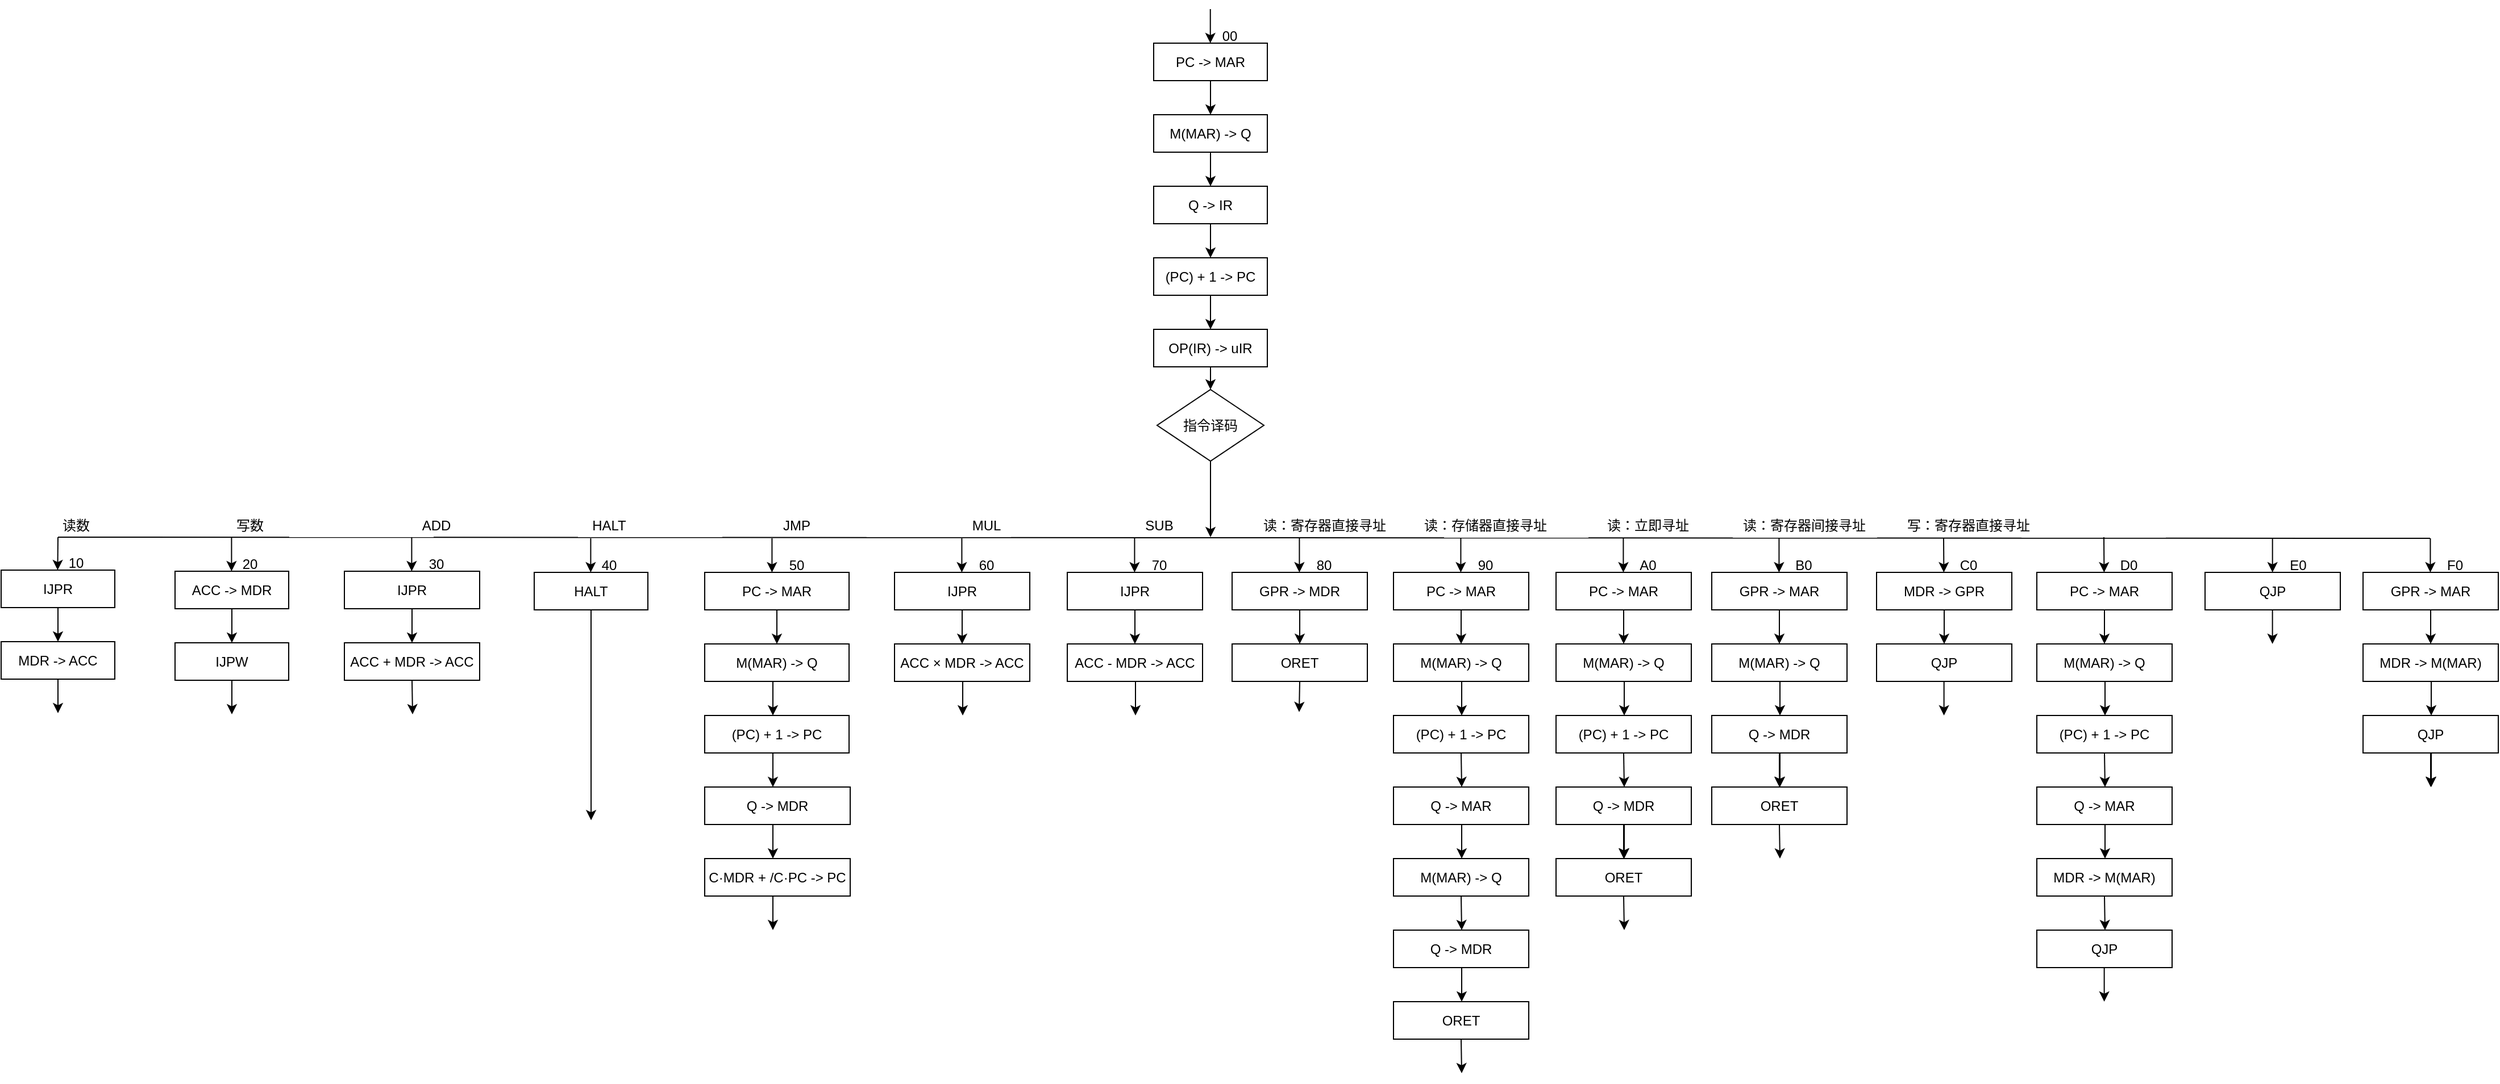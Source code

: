 <mxfile version="24.4.10" type="github">
  <diagram name="第 1 页" id="KQBWLX6boM1I_vUu8Vus">
    <mxGraphModel dx="664" dy="372" grid="0" gridSize="10" guides="1" tooltips="1" connect="1" arrows="1" fold="1" page="1" pageScale="1" pageWidth="2336" pageHeight="1654" math="0" shadow="0">
      <root>
        <mxCell id="0" />
        <mxCell id="1" parent="0" />
        <mxCell id="kWfAGaoXyf_pxr5Y56vw-7" style="edgeStyle=orthogonalEdgeStyle;rounded=0;orthogonalLoop=1;jettySize=auto;html=1;exitX=0.5;exitY=1;exitDx=0;exitDy=0;entryX=0.5;entryY=0;entryDx=0;entryDy=0;" parent="1" source="kWfAGaoXyf_pxr5Y56vw-1" target="kWfAGaoXyf_pxr5Y56vw-2" edge="1">
          <mxGeometry relative="1" as="geometry" />
        </mxCell>
        <mxCell id="kWfAGaoXyf_pxr5Y56vw-1" value="PC -&amp;gt; MAR" style="rounded=0;whiteSpace=wrap;html=1;" parent="1" vertex="1">
          <mxGeometry x="1078" y="47" width="100" height="33" as="geometry" />
        </mxCell>
        <mxCell id="kWfAGaoXyf_pxr5Y56vw-9" style="edgeStyle=orthogonalEdgeStyle;rounded=0;orthogonalLoop=1;jettySize=auto;html=1;exitX=0.5;exitY=1;exitDx=0;exitDy=0;entryX=0.5;entryY=0;entryDx=0;entryDy=0;" parent="1" source="kWfAGaoXyf_pxr5Y56vw-2" target="kWfAGaoXyf_pxr5Y56vw-3" edge="1">
          <mxGeometry relative="1" as="geometry" />
        </mxCell>
        <mxCell id="kWfAGaoXyf_pxr5Y56vw-2" value="M(MAR) -&amp;gt; Q" style="rounded=0;whiteSpace=wrap;html=1;" parent="1" vertex="1">
          <mxGeometry x="1078" y="110" width="100" height="33" as="geometry" />
        </mxCell>
        <mxCell id="kWfAGaoXyf_pxr5Y56vw-10" style="edgeStyle=orthogonalEdgeStyle;rounded=0;orthogonalLoop=1;jettySize=auto;html=1;exitX=0.5;exitY=1;exitDx=0;exitDy=0;entryX=0.5;entryY=0;entryDx=0;entryDy=0;" parent="1" source="kWfAGaoXyf_pxr5Y56vw-3" target="kWfAGaoXyf_pxr5Y56vw-4" edge="1">
          <mxGeometry relative="1" as="geometry" />
        </mxCell>
        <mxCell id="kWfAGaoXyf_pxr5Y56vw-3" value="Q -&amp;gt; IR" style="rounded=0;whiteSpace=wrap;html=1;" parent="1" vertex="1">
          <mxGeometry x="1078" y="173" width="100" height="33" as="geometry" />
        </mxCell>
        <mxCell id="kWfAGaoXyf_pxr5Y56vw-11" style="edgeStyle=orthogonalEdgeStyle;rounded=0;orthogonalLoop=1;jettySize=auto;html=1;exitX=0.5;exitY=1;exitDx=0;exitDy=0;entryX=0.5;entryY=0;entryDx=0;entryDy=0;" parent="1" source="kWfAGaoXyf_pxr5Y56vw-4" target="kWfAGaoXyf_pxr5Y56vw-5" edge="1">
          <mxGeometry relative="1" as="geometry" />
        </mxCell>
        <mxCell id="kWfAGaoXyf_pxr5Y56vw-4" value="(PC) + 1 -&amp;gt; PC" style="rounded=0;whiteSpace=wrap;html=1;" parent="1" vertex="1">
          <mxGeometry x="1078" y="236" width="100" height="33" as="geometry" />
        </mxCell>
        <mxCell id="4xwz8GY5jSv0y4s4u3vX-2" style="edgeStyle=orthogonalEdgeStyle;rounded=0;orthogonalLoop=1;jettySize=auto;html=1;exitX=0.5;exitY=1;exitDx=0;exitDy=0;entryX=0.5;entryY=0;entryDx=0;entryDy=0;" edge="1" parent="1" source="kWfAGaoXyf_pxr5Y56vw-5" target="4xwz8GY5jSv0y4s4u3vX-1">
          <mxGeometry relative="1" as="geometry" />
        </mxCell>
        <mxCell id="kWfAGaoXyf_pxr5Y56vw-5" value="OP(IR) -&amp;gt; uIR" style="rounded=0;whiteSpace=wrap;html=1;" parent="1" vertex="1">
          <mxGeometry x="1078" y="299" width="100" height="33" as="geometry" />
        </mxCell>
        <mxCell id="4xwz8GY5jSv0y4s4u3vX-183" style="edgeStyle=orthogonalEdgeStyle;rounded=0;orthogonalLoop=1;jettySize=auto;html=1;exitX=0.5;exitY=1;exitDx=0;exitDy=0;" edge="1" parent="1" source="4xwz8GY5jSv0y4s4u3vX-1">
          <mxGeometry relative="1" as="geometry">
            <mxPoint x="1128" y="482" as="targetPoint" />
          </mxGeometry>
        </mxCell>
        <mxCell id="4xwz8GY5jSv0y4s4u3vX-1" value="指令译码" style="rhombus;whiteSpace=wrap;html=1;" vertex="1" parent="1">
          <mxGeometry x="1081" y="352" width="94" height="63" as="geometry" />
        </mxCell>
        <mxCell id="4xwz8GY5jSv0y4s4u3vX-5" value="00" style="text;html=1;align=center;verticalAlign=middle;whiteSpace=wrap;rounded=0;" vertex="1" parent="1">
          <mxGeometry x="1115" y="26" width="60" height="30" as="geometry" />
        </mxCell>
        <mxCell id="4xwz8GY5jSv0y4s4u3vX-6" style="edgeStyle=orthogonalEdgeStyle;rounded=0;orthogonalLoop=1;jettySize=auto;html=1;exitX=0.5;exitY=1;exitDx=0;exitDy=0;entryX=0.5;entryY=0;entryDx=0;entryDy=0;" edge="1" parent="1" source="4xwz8GY5jSv0y4s4u3vX-7" target="4xwz8GY5jSv0y4s4u3vX-9">
          <mxGeometry relative="1" as="geometry" />
        </mxCell>
        <mxCell id="4xwz8GY5jSv0y4s4u3vX-7" value="IJPR" style="rounded=0;whiteSpace=wrap;html=1;" vertex="1" parent="1">
          <mxGeometry x="64" y="511" width="100" height="33" as="geometry" />
        </mxCell>
        <mxCell id="4xwz8GY5jSv0y4s4u3vX-8" style="edgeStyle=orthogonalEdgeStyle;rounded=0;orthogonalLoop=1;jettySize=auto;html=1;exitX=0.5;exitY=1;exitDx=0;exitDy=0;entryX=0.5;entryY=0;entryDx=0;entryDy=0;" edge="1" parent="1" source="4xwz8GY5jSv0y4s4u3vX-9">
          <mxGeometry relative="1" as="geometry">
            <mxPoint x="114" y="637" as="targetPoint" />
          </mxGeometry>
        </mxCell>
        <mxCell id="4xwz8GY5jSv0y4s4u3vX-9" value="MDR -&amp;gt; ACC" style="rounded=0;whiteSpace=wrap;html=1;" vertex="1" parent="1">
          <mxGeometry x="64" y="574" width="100" height="33" as="geometry" />
        </mxCell>
        <mxCell id="4xwz8GY5jSv0y4s4u3vX-16" value="10" style="text;html=1;align=center;verticalAlign=middle;whiteSpace=wrap;rounded=0;" vertex="1" parent="1">
          <mxGeometry x="100" y="490" width="60" height="30" as="geometry" />
        </mxCell>
        <mxCell id="4xwz8GY5jSv0y4s4u3vX-17" style="edgeStyle=orthogonalEdgeStyle;rounded=0;orthogonalLoop=1;jettySize=auto;html=1;exitX=0.5;exitY=1;exitDx=0;exitDy=0;entryX=0.5;entryY=0;entryDx=0;entryDy=0;" edge="1" parent="1">
          <mxGeometry relative="1" as="geometry">
            <mxPoint x="1127.86" y="17" as="sourcePoint" />
            <mxPoint x="1127.86" y="47" as="targetPoint" />
          </mxGeometry>
        </mxCell>
        <mxCell id="4xwz8GY5jSv0y4s4u3vX-18" style="edgeStyle=orthogonalEdgeStyle;rounded=0;orthogonalLoop=1;jettySize=auto;html=1;entryX=0.5;entryY=0;entryDx=0;entryDy=0;" edge="1" parent="1">
          <mxGeometry relative="1" as="geometry">
            <mxPoint x="114" y="482" as="sourcePoint" />
            <mxPoint x="113.71" y="511" as="targetPoint" />
          </mxGeometry>
        </mxCell>
        <mxCell id="4xwz8GY5jSv0y4s4u3vX-20" style="edgeStyle=orthogonalEdgeStyle;rounded=0;orthogonalLoop=1;jettySize=auto;html=1;exitX=0.5;exitY=1;exitDx=0;exitDy=0;entryX=0.5;entryY=0;entryDx=0;entryDy=0;" edge="1" parent="1" source="4xwz8GY5jSv0y4s4u3vX-21" target="4xwz8GY5jSv0y4s4u3vX-23">
          <mxGeometry relative="1" as="geometry" />
        </mxCell>
        <mxCell id="4xwz8GY5jSv0y4s4u3vX-21" value="ACC -&amp;gt; MDR" style="rounded=0;whiteSpace=wrap;html=1;" vertex="1" parent="1">
          <mxGeometry x="217" y="512" width="100" height="33" as="geometry" />
        </mxCell>
        <mxCell id="4xwz8GY5jSv0y4s4u3vX-22" style="edgeStyle=orthogonalEdgeStyle;rounded=0;orthogonalLoop=1;jettySize=auto;html=1;exitX=0.5;exitY=1;exitDx=0;exitDy=0;entryX=0.5;entryY=0;entryDx=0;entryDy=0;" edge="1" parent="1" source="4xwz8GY5jSv0y4s4u3vX-23">
          <mxGeometry relative="1" as="geometry">
            <mxPoint x="267" y="638" as="targetPoint" />
          </mxGeometry>
        </mxCell>
        <mxCell id="4xwz8GY5jSv0y4s4u3vX-23" value="IJPW" style="rounded=0;whiteSpace=wrap;html=1;" vertex="1" parent="1">
          <mxGeometry x="217" y="575" width="100" height="33" as="geometry" />
        </mxCell>
        <mxCell id="4xwz8GY5jSv0y4s4u3vX-24" value="20" style="text;html=1;align=center;verticalAlign=middle;whiteSpace=wrap;rounded=0;" vertex="1" parent="1">
          <mxGeometry x="253" y="491" width="60" height="30" as="geometry" />
        </mxCell>
        <mxCell id="4xwz8GY5jSv0y4s4u3vX-25" style="edgeStyle=orthogonalEdgeStyle;rounded=0;orthogonalLoop=1;jettySize=auto;html=1;exitX=0.5;exitY=1;exitDx=0;exitDy=0;entryX=0.5;entryY=0;entryDx=0;entryDy=0;" edge="1" parent="1">
          <mxGeometry relative="1" as="geometry">
            <mxPoint x="266.71" y="482" as="sourcePoint" />
            <mxPoint x="266.71" y="512" as="targetPoint" />
          </mxGeometry>
        </mxCell>
        <mxCell id="4xwz8GY5jSv0y4s4u3vX-26" style="edgeStyle=orthogonalEdgeStyle;rounded=0;orthogonalLoop=1;jettySize=auto;html=1;exitX=0.5;exitY=1;exitDx=0;exitDy=0;entryX=0.5;entryY=0;entryDx=0;entryDy=0;" edge="1" parent="1" source="4xwz8GY5jSv0y4s4u3vX-27" target="4xwz8GY5jSv0y4s4u3vX-29">
          <mxGeometry relative="1" as="geometry" />
        </mxCell>
        <mxCell id="4xwz8GY5jSv0y4s4u3vX-27" value="IJPR" style="rounded=0;whiteSpace=wrap;html=1;" vertex="1" parent="1">
          <mxGeometry x="366" y="512" width="119" height="33" as="geometry" />
        </mxCell>
        <mxCell id="4xwz8GY5jSv0y4s4u3vX-28" style="edgeStyle=orthogonalEdgeStyle;rounded=0;orthogonalLoop=1;jettySize=auto;html=1;exitX=0.5;exitY=1;exitDx=0;exitDy=0;entryX=0.5;entryY=0;entryDx=0;entryDy=0;" edge="1" parent="1" source="4xwz8GY5jSv0y4s4u3vX-29">
          <mxGeometry relative="1" as="geometry">
            <mxPoint x="426" y="638" as="targetPoint" />
            <mxPoint x="435.5" y="608" as="sourcePoint" />
          </mxGeometry>
        </mxCell>
        <mxCell id="4xwz8GY5jSv0y4s4u3vX-29" value="ACC + MDR -&amp;gt; ACC" style="rounded=0;whiteSpace=wrap;html=1;" vertex="1" parent="1">
          <mxGeometry x="366" y="575" width="119" height="33" as="geometry" />
        </mxCell>
        <mxCell id="4xwz8GY5jSv0y4s4u3vX-30" value="30" style="text;html=1;align=center;verticalAlign=middle;whiteSpace=wrap;rounded=0;" vertex="1" parent="1">
          <mxGeometry x="417" y="491" width="60" height="30" as="geometry" />
        </mxCell>
        <mxCell id="4xwz8GY5jSv0y4s4u3vX-31" style="edgeStyle=orthogonalEdgeStyle;rounded=0;orthogonalLoop=1;jettySize=auto;html=1;exitX=0.5;exitY=1;exitDx=0;exitDy=0;entryX=0.5;entryY=0;entryDx=0;entryDy=0;" edge="1" parent="1">
          <mxGeometry relative="1" as="geometry">
            <mxPoint x="425.21" y="482" as="sourcePoint" />
            <mxPoint x="425.21" y="512" as="targetPoint" />
          </mxGeometry>
        </mxCell>
        <mxCell id="4xwz8GY5jSv0y4s4u3vX-38" style="edgeStyle=orthogonalEdgeStyle;rounded=0;orthogonalLoop=1;jettySize=auto;html=1;exitX=0.5;exitY=1;exitDx=0;exitDy=0;" edge="1" parent="1" source="4xwz8GY5jSv0y4s4u3vX-33">
          <mxGeometry relative="1" as="geometry">
            <mxPoint x="583.048" y="731.245" as="targetPoint" />
          </mxGeometry>
        </mxCell>
        <mxCell id="4xwz8GY5jSv0y4s4u3vX-33" value="HALT" style="rounded=0;whiteSpace=wrap;html=1;" vertex="1" parent="1">
          <mxGeometry x="533" y="513" width="100" height="33" as="geometry" />
        </mxCell>
        <mxCell id="4xwz8GY5jSv0y4s4u3vX-36" value="40" style="text;html=1;align=center;verticalAlign=middle;whiteSpace=wrap;rounded=0;" vertex="1" parent="1">
          <mxGeometry x="569" y="492" width="60" height="30" as="geometry" />
        </mxCell>
        <mxCell id="4xwz8GY5jSv0y4s4u3vX-37" style="edgeStyle=orthogonalEdgeStyle;rounded=0;orthogonalLoop=1;jettySize=auto;html=1;exitX=0.5;exitY=1;exitDx=0;exitDy=0;entryX=0.5;entryY=0;entryDx=0;entryDy=0;" edge="1" parent="1">
          <mxGeometry relative="1" as="geometry">
            <mxPoint x="582.71" y="483" as="sourcePoint" />
            <mxPoint x="582.71" y="513" as="targetPoint" />
          </mxGeometry>
        </mxCell>
        <mxCell id="4xwz8GY5jSv0y4s4u3vX-39" style="edgeStyle=orthogonalEdgeStyle;rounded=0;orthogonalLoop=1;jettySize=auto;html=1;exitX=0.5;exitY=1;exitDx=0;exitDy=0;entryX=0.5;entryY=0;entryDx=0;entryDy=0;" edge="1" parent="1" source="4xwz8GY5jSv0y4s4u3vX-40" target="4xwz8GY5jSv0y4s4u3vX-42">
          <mxGeometry relative="1" as="geometry" />
        </mxCell>
        <mxCell id="4xwz8GY5jSv0y4s4u3vX-40" value="PC -&amp;gt; MAR" style="rounded=0;whiteSpace=wrap;html=1;" vertex="1" parent="1">
          <mxGeometry x="683" y="513" width="127" height="33" as="geometry" />
        </mxCell>
        <mxCell id="4xwz8GY5jSv0y4s4u3vX-41" style="edgeStyle=orthogonalEdgeStyle;rounded=0;orthogonalLoop=1;jettySize=auto;html=1;entryX=0.5;entryY=0;entryDx=0;entryDy=0;" edge="1" parent="1">
          <mxGeometry relative="1" as="geometry">
            <mxPoint x="743" y="639" as="targetPoint" />
            <mxPoint x="743" y="609" as="sourcePoint" />
          </mxGeometry>
        </mxCell>
        <mxCell id="4xwz8GY5jSv0y4s4u3vX-42" value="M(MAR) -&amp;gt; Q" style="rounded=0;whiteSpace=wrap;html=1;" vertex="1" parent="1">
          <mxGeometry x="683" y="576" width="127" height="33" as="geometry" />
        </mxCell>
        <mxCell id="4xwz8GY5jSv0y4s4u3vX-43" value="50" style="text;html=1;align=center;verticalAlign=middle;whiteSpace=wrap;rounded=0;" vertex="1" parent="1">
          <mxGeometry x="734" y="492" width="60" height="30" as="geometry" />
        </mxCell>
        <mxCell id="4xwz8GY5jSv0y4s4u3vX-44" style="edgeStyle=orthogonalEdgeStyle;rounded=0;orthogonalLoop=1;jettySize=auto;html=1;exitX=0.5;exitY=1;exitDx=0;exitDy=0;entryX=0.5;entryY=0;entryDx=0;entryDy=0;" edge="1" parent="1">
          <mxGeometry relative="1" as="geometry">
            <mxPoint x="742.21" y="483" as="sourcePoint" />
            <mxPoint x="742.21" y="513" as="targetPoint" />
          </mxGeometry>
        </mxCell>
        <mxCell id="4xwz8GY5jSv0y4s4u3vX-45" style="edgeStyle=orthogonalEdgeStyle;rounded=0;orthogonalLoop=1;jettySize=auto;html=1;exitX=0.5;exitY=1;exitDx=0;exitDy=0;entryX=0.5;entryY=0;entryDx=0;entryDy=0;" edge="1" parent="1">
          <mxGeometry relative="1" as="geometry">
            <mxPoint x="743" y="702" as="targetPoint" />
            <mxPoint x="752.5" y="672" as="sourcePoint" />
          </mxGeometry>
        </mxCell>
        <mxCell id="4xwz8GY5jSv0y4s4u3vX-46" value="(PC) + 1 -&amp;gt; PC" style="rounded=0;whiteSpace=wrap;html=1;" vertex="1" parent="1">
          <mxGeometry x="683" y="639" width="127" height="33" as="geometry" />
        </mxCell>
        <mxCell id="4xwz8GY5jSv0y4s4u3vX-47" style="edgeStyle=orthogonalEdgeStyle;rounded=0;orthogonalLoop=1;jettySize=auto;html=1;exitX=0.5;exitY=1;exitDx=0;exitDy=0;entryX=0.5;entryY=0;entryDx=0;entryDy=0;" edge="1" parent="1">
          <mxGeometry relative="1" as="geometry">
            <mxPoint x="743" y="765" as="targetPoint" />
            <mxPoint x="752.5" y="735" as="sourcePoint" />
          </mxGeometry>
        </mxCell>
        <mxCell id="4xwz8GY5jSv0y4s4u3vX-48" value="Q -&amp;gt; MDR" style="rounded=0;whiteSpace=wrap;html=1;" vertex="1" parent="1">
          <mxGeometry x="683" y="702" width="128" height="33" as="geometry" />
        </mxCell>
        <mxCell id="4xwz8GY5jSv0y4s4u3vX-49" style="edgeStyle=orthogonalEdgeStyle;rounded=0;orthogonalLoop=1;jettySize=auto;html=1;exitX=0.5;exitY=1;exitDx=0;exitDy=0;entryX=0.5;entryY=0;entryDx=0;entryDy=0;" edge="1" parent="1">
          <mxGeometry relative="1" as="geometry">
            <mxPoint x="743" y="828" as="targetPoint" />
            <mxPoint x="752.5" y="798" as="sourcePoint" />
          </mxGeometry>
        </mxCell>
        <mxCell id="4xwz8GY5jSv0y4s4u3vX-50" value="C·MDR + /C·PC -&amp;gt; PC" style="rounded=0;whiteSpace=wrap;html=1;" vertex="1" parent="1">
          <mxGeometry x="683" y="765" width="128" height="33" as="geometry" />
        </mxCell>
        <mxCell id="4xwz8GY5jSv0y4s4u3vX-51" style="edgeStyle=orthogonalEdgeStyle;rounded=0;orthogonalLoop=1;jettySize=auto;html=1;exitX=0.5;exitY=1;exitDx=0;exitDy=0;entryX=0.5;entryY=0;entryDx=0;entryDy=0;" edge="1" parent="1" source="4xwz8GY5jSv0y4s4u3vX-52" target="4xwz8GY5jSv0y4s4u3vX-54">
          <mxGeometry relative="1" as="geometry" />
        </mxCell>
        <mxCell id="4xwz8GY5jSv0y4s4u3vX-52" value="IJPR" style="rounded=0;whiteSpace=wrap;html=1;" vertex="1" parent="1">
          <mxGeometry x="850" y="513" width="119" height="33" as="geometry" />
        </mxCell>
        <mxCell id="4xwz8GY5jSv0y4s4u3vX-53" style="edgeStyle=orthogonalEdgeStyle;rounded=0;orthogonalLoop=1;jettySize=auto;html=1;entryX=0.5;entryY=0;entryDx=0;entryDy=0;" edge="1" parent="1">
          <mxGeometry relative="1" as="geometry">
            <mxPoint x="910" y="639" as="targetPoint" />
            <mxPoint x="910" y="609" as="sourcePoint" />
          </mxGeometry>
        </mxCell>
        <mxCell id="4xwz8GY5jSv0y4s4u3vX-54" value="ACC × MDR -&amp;gt; ACC" style="rounded=0;whiteSpace=wrap;html=1;" vertex="1" parent="1">
          <mxGeometry x="850" y="576" width="119" height="33" as="geometry" />
        </mxCell>
        <mxCell id="4xwz8GY5jSv0y4s4u3vX-55" value="60" style="text;html=1;align=center;verticalAlign=middle;whiteSpace=wrap;rounded=0;" vertex="1" parent="1">
          <mxGeometry x="901" y="492" width="60" height="30" as="geometry" />
        </mxCell>
        <mxCell id="4xwz8GY5jSv0y4s4u3vX-56" style="edgeStyle=orthogonalEdgeStyle;rounded=0;orthogonalLoop=1;jettySize=auto;html=1;exitX=0.5;exitY=1;exitDx=0;exitDy=0;entryX=0.5;entryY=0;entryDx=0;entryDy=0;" edge="1" parent="1">
          <mxGeometry relative="1" as="geometry">
            <mxPoint x="909.21" y="483" as="sourcePoint" />
            <mxPoint x="909.21" y="513" as="targetPoint" />
          </mxGeometry>
        </mxCell>
        <mxCell id="4xwz8GY5jSv0y4s4u3vX-57" style="edgeStyle=orthogonalEdgeStyle;rounded=0;orthogonalLoop=1;jettySize=auto;html=1;exitX=0.5;exitY=1;exitDx=0;exitDy=0;entryX=0.5;entryY=0;entryDx=0;entryDy=0;" edge="1" parent="1" source="4xwz8GY5jSv0y4s4u3vX-58" target="4xwz8GY5jSv0y4s4u3vX-60">
          <mxGeometry relative="1" as="geometry" />
        </mxCell>
        <mxCell id="4xwz8GY5jSv0y4s4u3vX-58" value="IJPR" style="rounded=0;whiteSpace=wrap;html=1;" vertex="1" parent="1">
          <mxGeometry x="1002" y="513" width="119" height="33" as="geometry" />
        </mxCell>
        <mxCell id="4xwz8GY5jSv0y4s4u3vX-59" style="edgeStyle=orthogonalEdgeStyle;rounded=0;orthogonalLoop=1;jettySize=auto;html=1;entryX=0.5;entryY=0;entryDx=0;entryDy=0;" edge="1" parent="1">
          <mxGeometry relative="1" as="geometry">
            <mxPoint x="1062" y="639" as="targetPoint" />
            <mxPoint x="1062" y="609" as="sourcePoint" />
          </mxGeometry>
        </mxCell>
        <mxCell id="4xwz8GY5jSv0y4s4u3vX-60" value="ACC - MDR -&amp;gt; ACC" style="rounded=0;whiteSpace=wrap;html=1;" vertex="1" parent="1">
          <mxGeometry x="1002" y="576" width="119" height="33" as="geometry" />
        </mxCell>
        <mxCell id="4xwz8GY5jSv0y4s4u3vX-61" value="70" style="text;html=1;align=center;verticalAlign=middle;whiteSpace=wrap;rounded=0;" vertex="1" parent="1">
          <mxGeometry x="1053" y="492" width="60" height="30" as="geometry" />
        </mxCell>
        <mxCell id="4xwz8GY5jSv0y4s4u3vX-62" style="edgeStyle=orthogonalEdgeStyle;rounded=0;orthogonalLoop=1;jettySize=auto;html=1;exitX=0.5;exitY=1;exitDx=0;exitDy=0;entryX=0.5;entryY=0;entryDx=0;entryDy=0;" edge="1" parent="1">
          <mxGeometry relative="1" as="geometry">
            <mxPoint x="1061.21" y="483" as="sourcePoint" />
            <mxPoint x="1061.21" y="513" as="targetPoint" />
          </mxGeometry>
        </mxCell>
        <mxCell id="4xwz8GY5jSv0y4s4u3vX-64" style="edgeStyle=orthogonalEdgeStyle;rounded=0;orthogonalLoop=1;jettySize=auto;html=1;exitX=0.5;exitY=1;exitDx=0;exitDy=0;entryX=0.5;entryY=0;entryDx=0;entryDy=0;" edge="1" parent="1" source="4xwz8GY5jSv0y4s4u3vX-65" target="4xwz8GY5jSv0y4s4u3vX-67">
          <mxGeometry relative="1" as="geometry" />
        </mxCell>
        <mxCell id="4xwz8GY5jSv0y4s4u3vX-65" value="GPR -&amp;gt; MDR" style="rounded=0;whiteSpace=wrap;html=1;" vertex="1" parent="1">
          <mxGeometry x="1147" y="513" width="119" height="33" as="geometry" />
        </mxCell>
        <mxCell id="4xwz8GY5jSv0y4s4u3vX-66" style="edgeStyle=orthogonalEdgeStyle;rounded=0;orthogonalLoop=1;jettySize=auto;html=1;exitX=0.5;exitY=1;exitDx=0;exitDy=0;" edge="1" parent="1" source="4xwz8GY5jSv0y4s4u3vX-67">
          <mxGeometry relative="1" as="geometry">
            <mxPoint x="1206" y="636" as="targetPoint" />
            <mxPoint x="1215.5" y="621" as="sourcePoint" />
          </mxGeometry>
        </mxCell>
        <mxCell id="4xwz8GY5jSv0y4s4u3vX-67" value="ORET" style="rounded=0;whiteSpace=wrap;html=1;" vertex="1" parent="1">
          <mxGeometry x="1147" y="576" width="119" height="33" as="geometry" />
        </mxCell>
        <mxCell id="4xwz8GY5jSv0y4s4u3vX-68" value="80" style="text;html=1;align=center;verticalAlign=middle;whiteSpace=wrap;rounded=0;" vertex="1" parent="1">
          <mxGeometry x="1198" y="492" width="60" height="30" as="geometry" />
        </mxCell>
        <mxCell id="4xwz8GY5jSv0y4s4u3vX-69" style="edgeStyle=orthogonalEdgeStyle;rounded=0;orthogonalLoop=1;jettySize=auto;html=1;exitX=0.5;exitY=1;exitDx=0;exitDy=0;entryX=0.5;entryY=0;entryDx=0;entryDy=0;" edge="1" parent="1">
          <mxGeometry relative="1" as="geometry">
            <mxPoint x="1206.21" y="483" as="sourcePoint" />
            <mxPoint x="1206.21" y="513" as="targetPoint" />
          </mxGeometry>
        </mxCell>
        <mxCell id="4xwz8GY5jSv0y4s4u3vX-70" style="edgeStyle=orthogonalEdgeStyle;rounded=0;orthogonalLoop=1;jettySize=auto;html=1;exitX=0.5;exitY=1;exitDx=0;exitDy=0;entryX=0.5;entryY=0;entryDx=0;entryDy=0;" edge="1" parent="1" source="4xwz8GY5jSv0y4s4u3vX-71" target="4xwz8GY5jSv0y4s4u3vX-73">
          <mxGeometry relative="1" as="geometry" />
        </mxCell>
        <mxCell id="4xwz8GY5jSv0y4s4u3vX-71" value="PC -&amp;gt; MAR" style="rounded=0;whiteSpace=wrap;html=1;" vertex="1" parent="1">
          <mxGeometry x="1289" y="513" width="119" height="33" as="geometry" />
        </mxCell>
        <mxCell id="4xwz8GY5jSv0y4s4u3vX-72" style="edgeStyle=orthogonalEdgeStyle;rounded=0;orthogonalLoop=1;jettySize=auto;html=1;entryX=0.5;entryY=0;entryDx=0;entryDy=0;" edge="1" parent="1">
          <mxGeometry relative="1" as="geometry">
            <mxPoint x="1349" y="639" as="targetPoint" />
            <mxPoint x="1349" y="609" as="sourcePoint" />
          </mxGeometry>
        </mxCell>
        <mxCell id="4xwz8GY5jSv0y4s4u3vX-73" value="M(MAR) -&amp;gt; Q" style="rounded=0;whiteSpace=wrap;html=1;" vertex="1" parent="1">
          <mxGeometry x="1289" y="576" width="119" height="33" as="geometry" />
        </mxCell>
        <mxCell id="4xwz8GY5jSv0y4s4u3vX-74" value="90" style="text;html=1;align=center;verticalAlign=middle;whiteSpace=wrap;rounded=0;" vertex="1" parent="1">
          <mxGeometry x="1340" y="492" width="60" height="30" as="geometry" />
        </mxCell>
        <mxCell id="4xwz8GY5jSv0y4s4u3vX-75" style="edgeStyle=orthogonalEdgeStyle;rounded=0;orthogonalLoop=1;jettySize=auto;html=1;exitX=0.5;exitY=1;exitDx=0;exitDy=0;entryX=0.5;entryY=0;entryDx=0;entryDy=0;" edge="1" parent="1">
          <mxGeometry relative="1" as="geometry">
            <mxPoint x="1348.21" y="483" as="sourcePoint" />
            <mxPoint x="1348.21" y="513" as="targetPoint" />
          </mxGeometry>
        </mxCell>
        <mxCell id="4xwz8GY5jSv0y4s4u3vX-76" style="edgeStyle=orthogonalEdgeStyle;rounded=0;orthogonalLoop=1;jettySize=auto;html=1;exitX=0.5;exitY=1;exitDx=0;exitDy=0;entryX=0.5;entryY=0;entryDx=0;entryDy=0;" edge="1" parent="1" source="4xwz8GY5jSv0y4s4u3vX-77">
          <mxGeometry relative="1" as="geometry">
            <mxPoint x="1349" y="702" as="targetPoint" />
            <mxPoint x="1358.5" y="672" as="sourcePoint" />
          </mxGeometry>
        </mxCell>
        <mxCell id="4xwz8GY5jSv0y4s4u3vX-77" value="(PC) + 1 -&amp;gt; PC&lt;span style=&quot;color: rgba(0, 0, 0, 0); font-family: monospace; font-size: 0px; text-align: start; white-space: nowrap;&quot;&gt;%3CmxGraphModel%3E%3Croot%3E%3CmxCell%20id%3D%220%22%2F%3E%3CmxCell%20id%3D%221%22%20parent%3D%220%22%2F%3E%3CmxCell%20id%3D%222%22%20style%3D%22edgeStyle%3DorthogonalEdgeStyle%3Brounded%3D0%3BorthogonalLoop%3D1%3BjettySize%3Dauto%3Bhtml%3D1%3BexitX%3D0.5%3BexitY%3D1%3BexitDx%3D0%3BexitDy%3D0%3BentryX%3D0.5%3BentryY%3D0%3BentryDx%3D0%3BentryDy%3D0%3B%22%20edge%3D%221%22%20parent%3D%221%22%3E%3CmxGeometry%20relative%3D%221%22%20as%3D%22geometry%22%3E%3CmxPoint%20x%3D%222110%22%20y%3D%22619%22%20as%3D%22targetPoint%22%2F%3E%3CmxPoint%20x%3D%222119.5%22%20y%3D%22589%22%20as%3D%22sourcePoint%22%2F%3E%3C%2FmxGeometry%3E%3C%2FmxCell%3E%3CmxCell%20id%3D%223%22%20value%3D%22M(MAR)%20-%26amp%3Bgt%3B%20Q%22%20style%3D%22rounded%3D0%3BwhiteSpace%3Dwrap%3Bhtml%3D1%3B%22%20vertex%3D%221%22%20parent%3D%221%22%3E%3CmxGeometry%20x%3D%222050%22%20y%3D%22556%22%20width%3D%22119%22%20height%3D%2233%22%20as%3D%22geometry%22%2F%3E%3C%2FmxCell%3E%3C%2Froot%3E%3C%2FmxGraphModel%3E&lt;/span&gt;" style="rounded=0;whiteSpace=wrap;html=1;" vertex="1" parent="1">
          <mxGeometry x="1289" y="639" width="119" height="33" as="geometry" />
        </mxCell>
        <mxCell id="4xwz8GY5jSv0y4s4u3vX-78" style="edgeStyle=orthogonalEdgeStyle;rounded=0;orthogonalLoop=1;jettySize=auto;html=1;entryX=0.5;entryY=0;entryDx=0;entryDy=0;" edge="1" parent="1">
          <mxGeometry relative="1" as="geometry">
            <mxPoint x="1349" y="765" as="targetPoint" />
            <mxPoint x="1349" y="735" as="sourcePoint" />
          </mxGeometry>
        </mxCell>
        <mxCell id="4xwz8GY5jSv0y4s4u3vX-79" value="Q -&amp;gt; MAR" style="rounded=0;whiteSpace=wrap;html=1;" vertex="1" parent="1">
          <mxGeometry x="1289" y="702" width="119" height="33" as="geometry" />
        </mxCell>
        <mxCell id="4xwz8GY5jSv0y4s4u3vX-80" style="edgeStyle=orthogonalEdgeStyle;rounded=0;orthogonalLoop=1;jettySize=auto;html=1;exitX=0.5;exitY=1;exitDx=0;exitDy=0;entryX=0.5;entryY=0;entryDx=0;entryDy=0;" edge="1" parent="1" source="4xwz8GY5jSv0y4s4u3vX-81">
          <mxGeometry relative="1" as="geometry">
            <mxPoint x="1349" y="828" as="targetPoint" />
            <mxPoint x="1358.5" y="798" as="sourcePoint" />
          </mxGeometry>
        </mxCell>
        <mxCell id="4xwz8GY5jSv0y4s4u3vX-81" value="M(MAR) -&amp;gt; Q" style="rounded=0;whiteSpace=wrap;html=1;" vertex="1" parent="1">
          <mxGeometry x="1289" y="765" width="119" height="33" as="geometry" />
        </mxCell>
        <mxCell id="4xwz8GY5jSv0y4s4u3vX-82" style="edgeStyle=orthogonalEdgeStyle;rounded=0;orthogonalLoop=1;jettySize=auto;html=1;entryX=0.5;entryY=0;entryDx=0;entryDy=0;" edge="1" parent="1">
          <mxGeometry relative="1" as="geometry">
            <mxPoint x="1349" y="891" as="targetPoint" />
            <mxPoint x="1349" y="861" as="sourcePoint" />
          </mxGeometry>
        </mxCell>
        <mxCell id="4xwz8GY5jSv0y4s4u3vX-83" value="Q -&amp;gt; MDR" style="rounded=0;whiteSpace=wrap;html=1;" vertex="1" parent="1">
          <mxGeometry x="1289" y="828" width="119" height="33" as="geometry" />
        </mxCell>
        <mxCell id="4xwz8GY5jSv0y4s4u3vX-84" style="edgeStyle=orthogonalEdgeStyle;rounded=0;orthogonalLoop=1;jettySize=auto;html=1;exitX=0.5;exitY=1;exitDx=0;exitDy=0;entryX=0.5;entryY=0;entryDx=0;entryDy=0;" edge="1" parent="1" source="4xwz8GY5jSv0y4s4u3vX-85">
          <mxGeometry relative="1" as="geometry">
            <mxPoint x="1349" y="954" as="targetPoint" />
            <mxPoint x="1358.5" y="924" as="sourcePoint" />
          </mxGeometry>
        </mxCell>
        <mxCell id="4xwz8GY5jSv0y4s4u3vX-85" value="ORET" style="rounded=0;whiteSpace=wrap;html=1;" vertex="1" parent="1">
          <mxGeometry x="1289" y="891" width="119" height="33" as="geometry" />
        </mxCell>
        <mxCell id="4xwz8GY5jSv0y4s4u3vX-88" style="edgeStyle=orthogonalEdgeStyle;rounded=0;orthogonalLoop=1;jettySize=auto;html=1;exitX=0.5;exitY=1;exitDx=0;exitDy=0;entryX=0.5;entryY=0;entryDx=0;entryDy=0;" edge="1" parent="1" source="4xwz8GY5jSv0y4s4u3vX-89" target="4xwz8GY5jSv0y4s4u3vX-91">
          <mxGeometry relative="1" as="geometry" />
        </mxCell>
        <mxCell id="4xwz8GY5jSv0y4s4u3vX-89" value="PC -&amp;gt; MAR" style="rounded=0;whiteSpace=wrap;html=1;" vertex="1" parent="1">
          <mxGeometry x="1432" y="513" width="119" height="33" as="geometry" />
        </mxCell>
        <mxCell id="4xwz8GY5jSv0y4s4u3vX-90" style="edgeStyle=orthogonalEdgeStyle;rounded=0;orthogonalLoop=1;jettySize=auto;html=1;entryX=0.5;entryY=0;entryDx=0;entryDy=0;" edge="1" parent="1">
          <mxGeometry relative="1" as="geometry">
            <mxPoint x="1492" y="639" as="targetPoint" />
            <mxPoint x="1492" y="609" as="sourcePoint" />
          </mxGeometry>
        </mxCell>
        <mxCell id="4xwz8GY5jSv0y4s4u3vX-91" value="M(MAR) -&amp;gt; Q" style="rounded=0;whiteSpace=wrap;html=1;" vertex="1" parent="1">
          <mxGeometry x="1432" y="576" width="119" height="33" as="geometry" />
        </mxCell>
        <mxCell id="4xwz8GY5jSv0y4s4u3vX-92" value="A0" style="text;html=1;align=center;verticalAlign=middle;whiteSpace=wrap;rounded=0;" vertex="1" parent="1">
          <mxGeometry x="1483" y="492" width="60" height="30" as="geometry" />
        </mxCell>
        <mxCell id="4xwz8GY5jSv0y4s4u3vX-93" style="edgeStyle=orthogonalEdgeStyle;rounded=0;orthogonalLoop=1;jettySize=auto;html=1;exitX=0.5;exitY=1;exitDx=0;exitDy=0;entryX=0.5;entryY=0;entryDx=0;entryDy=0;" edge="1" parent="1">
          <mxGeometry relative="1" as="geometry">
            <mxPoint x="1491.21" y="483" as="sourcePoint" />
            <mxPoint x="1491.21" y="513" as="targetPoint" />
          </mxGeometry>
        </mxCell>
        <mxCell id="4xwz8GY5jSv0y4s4u3vX-94" style="edgeStyle=orthogonalEdgeStyle;rounded=0;orthogonalLoop=1;jettySize=auto;html=1;exitX=0.5;exitY=1;exitDx=0;exitDy=0;entryX=0.5;entryY=0;entryDx=0;entryDy=0;" edge="1" parent="1" source="4xwz8GY5jSv0y4s4u3vX-95">
          <mxGeometry relative="1" as="geometry">
            <mxPoint x="1492" y="702" as="targetPoint" />
            <mxPoint x="1501.5" y="672" as="sourcePoint" />
          </mxGeometry>
        </mxCell>
        <mxCell id="4xwz8GY5jSv0y4s4u3vX-95" value="(PC) + 1 -&amp;gt; PC&lt;span style=&quot;color: rgba(0, 0, 0, 0); font-family: monospace; font-size: 0px; text-align: start; white-space: nowrap;&quot;&gt;%3CmxGraphModel%3E%3Croot%3E%3CmxCell%20id%3D%220%22%2F%3E%3CmxCell%20id%3D%221%22%20parent%3D%220%22%2F%3E%3CmxCell%20id%3D%222%22%20style%3D%22edgeStyle%3DorthogonalEdgeStyle%3Brounded%3D0%3BorthogonalLoop%3D1%3BjettySize%3Dauto%3Bhtml%3D1%3BexitX%3D0.5%3BexitY%3D1%3BexitDx%3D0%3BexitDy%3D0%3BentryX%3D0.5%3BentryY%3D0%3BentryDx%3D0%3BentryDy%3D0%3B%22%20edge%3D%221%22%20parent%3D%221%22%3E%3CmxGeometry%20relative%3D%221%22%20as%3D%22geometry%22%3E%3CmxPoint%20x%3D%222110%22%20y%3D%22619%22%20as%3D%22targetPoint%22%2F%3E%3CmxPoint%20x%3D%222119.5%22%20y%3D%22589%22%20as%3D%22sourcePoint%22%2F%3E%3C%2FmxGeometry%3E%3C%2FmxCell%3E%3CmxCell%20id%3D%223%22%20value%3D%22M(MAR)%20-%26amp%3Bgt%3B%20Q%22%20style%3D%22rounded%3D0%3BwhiteSpace%3Dwrap%3Bhtml%3D1%3B%22%20vertex%3D%221%22%20parent%3D%221%22%3E%3CmxGeometry%20x%3D%222050%22%20y%3D%22556%22%20width%3D%22119%22%20height%3D%2233%22%20as%3D%22geometry%22%2F%3E%3C%2FmxCell%3E%3C%2Froot%3E%3C%2FmxGraphModel%3E&lt;/span&gt;" style="rounded=0;whiteSpace=wrap;html=1;" vertex="1" parent="1">
          <mxGeometry x="1432" y="639" width="119" height="33" as="geometry" />
        </mxCell>
        <mxCell id="4xwz8GY5jSv0y4s4u3vX-96" style="edgeStyle=orthogonalEdgeStyle;rounded=0;orthogonalLoop=1;jettySize=auto;html=1;exitX=0.5;exitY=1;exitDx=0;exitDy=0;entryX=0.5;entryY=0;entryDx=0;entryDy=0;" edge="1" parent="1">
          <mxGeometry relative="1" as="geometry">
            <mxPoint x="1492" y="765" as="targetPoint" />
            <mxPoint x="1501.5" y="735" as="sourcePoint" />
          </mxGeometry>
        </mxCell>
        <mxCell id="4xwz8GY5jSv0y4s4u3vX-125" value="" style="edgeStyle=orthogonalEdgeStyle;rounded=0;orthogonalLoop=1;jettySize=auto;html=1;" edge="1" parent="1" source="4xwz8GY5jSv0y4s4u3vX-97" target="4xwz8GY5jSv0y4s4u3vX-112">
          <mxGeometry relative="1" as="geometry" />
        </mxCell>
        <mxCell id="4xwz8GY5jSv0y4s4u3vX-97" value="Q -&amp;gt; MDR" style="rounded=0;whiteSpace=wrap;html=1;" vertex="1" parent="1">
          <mxGeometry x="1432" y="702" width="119" height="33" as="geometry" />
        </mxCell>
        <mxCell id="4xwz8GY5jSv0y4s4u3vX-111" style="edgeStyle=orthogonalEdgeStyle;rounded=0;orthogonalLoop=1;jettySize=auto;html=1;exitX=0.5;exitY=1;exitDx=0;exitDy=0;entryX=0.5;entryY=0;entryDx=0;entryDy=0;" edge="1" parent="1" source="4xwz8GY5jSv0y4s4u3vX-112">
          <mxGeometry relative="1" as="geometry">
            <mxPoint x="1492" y="828" as="targetPoint" />
            <mxPoint x="1501.5" y="798" as="sourcePoint" />
          </mxGeometry>
        </mxCell>
        <mxCell id="4xwz8GY5jSv0y4s4u3vX-112" value="ORET" style="rounded=0;whiteSpace=wrap;html=1;" vertex="1" parent="1">
          <mxGeometry x="1432" y="765" width="119" height="33" as="geometry" />
        </mxCell>
        <mxCell id="4xwz8GY5jSv0y4s4u3vX-113" style="edgeStyle=orthogonalEdgeStyle;rounded=0;orthogonalLoop=1;jettySize=auto;html=1;exitX=0.5;exitY=1;exitDx=0;exitDy=0;entryX=0.5;entryY=0;entryDx=0;entryDy=0;" edge="1" parent="1" source="4xwz8GY5jSv0y4s4u3vX-114" target="4xwz8GY5jSv0y4s4u3vX-116">
          <mxGeometry relative="1" as="geometry" />
        </mxCell>
        <mxCell id="4xwz8GY5jSv0y4s4u3vX-114" value="GPR -&amp;gt; MAR" style="rounded=0;whiteSpace=wrap;html=1;" vertex="1" parent="1">
          <mxGeometry x="1569" y="513" width="119" height="33" as="geometry" />
        </mxCell>
        <mxCell id="4xwz8GY5jSv0y4s4u3vX-115" style="edgeStyle=orthogonalEdgeStyle;rounded=0;orthogonalLoop=1;jettySize=auto;html=1;entryX=0.5;entryY=0;entryDx=0;entryDy=0;" edge="1" parent="1">
          <mxGeometry relative="1" as="geometry">
            <mxPoint x="1629" y="639" as="targetPoint" />
            <mxPoint x="1629" y="609" as="sourcePoint" />
          </mxGeometry>
        </mxCell>
        <mxCell id="4xwz8GY5jSv0y4s4u3vX-116" value="M(MAR) -&amp;gt; Q" style="rounded=0;whiteSpace=wrap;html=1;" vertex="1" parent="1">
          <mxGeometry x="1569" y="576" width="119" height="33" as="geometry" />
        </mxCell>
        <mxCell id="4xwz8GY5jSv0y4s4u3vX-117" value="B0" style="text;html=1;align=center;verticalAlign=middle;whiteSpace=wrap;rounded=0;" vertex="1" parent="1">
          <mxGeometry x="1620" y="492" width="60" height="30" as="geometry" />
        </mxCell>
        <mxCell id="4xwz8GY5jSv0y4s4u3vX-118" style="edgeStyle=orthogonalEdgeStyle;rounded=0;orthogonalLoop=1;jettySize=auto;html=1;exitX=0.5;exitY=1;exitDx=0;exitDy=0;entryX=0.5;entryY=0;entryDx=0;entryDy=0;" edge="1" parent="1">
          <mxGeometry relative="1" as="geometry">
            <mxPoint x="1628.21" y="483" as="sourcePoint" />
            <mxPoint x="1628.21" y="513" as="targetPoint" />
          </mxGeometry>
        </mxCell>
        <mxCell id="4xwz8GY5jSv0y4s4u3vX-121" style="edgeStyle=orthogonalEdgeStyle;rounded=0;orthogonalLoop=1;jettySize=auto;html=1;exitX=0.5;exitY=1;exitDx=0;exitDy=0;entryX=0.5;entryY=0;entryDx=0;entryDy=0;" edge="1" parent="1">
          <mxGeometry relative="1" as="geometry">
            <mxPoint x="1629" y="702" as="targetPoint" />
            <mxPoint x="1638.5" y="672" as="sourcePoint" />
          </mxGeometry>
        </mxCell>
        <mxCell id="4xwz8GY5jSv0y4s4u3vX-126" value="" style="edgeStyle=orthogonalEdgeStyle;rounded=0;orthogonalLoop=1;jettySize=auto;html=1;" edge="1" parent="1" source="4xwz8GY5jSv0y4s4u3vX-122" target="4xwz8GY5jSv0y4s4u3vX-124">
          <mxGeometry relative="1" as="geometry" />
        </mxCell>
        <mxCell id="4xwz8GY5jSv0y4s4u3vX-122" value="Q -&amp;gt; MDR" style="rounded=0;whiteSpace=wrap;html=1;" vertex="1" parent="1">
          <mxGeometry x="1569" y="639" width="119" height="33" as="geometry" />
        </mxCell>
        <mxCell id="4xwz8GY5jSv0y4s4u3vX-123" style="edgeStyle=orthogonalEdgeStyle;rounded=0;orthogonalLoop=1;jettySize=auto;html=1;exitX=0.5;exitY=1;exitDx=0;exitDy=0;entryX=0.5;entryY=0;entryDx=0;entryDy=0;" edge="1" parent="1" source="4xwz8GY5jSv0y4s4u3vX-124">
          <mxGeometry relative="1" as="geometry">
            <mxPoint x="1629" y="765" as="targetPoint" />
            <mxPoint x="1638.5" y="735" as="sourcePoint" />
          </mxGeometry>
        </mxCell>
        <mxCell id="4xwz8GY5jSv0y4s4u3vX-124" value="ORET" style="rounded=0;whiteSpace=wrap;html=1;" vertex="1" parent="1">
          <mxGeometry x="1569" y="702" width="119" height="33" as="geometry" />
        </mxCell>
        <mxCell id="4xwz8GY5jSv0y4s4u3vX-127" style="edgeStyle=orthogonalEdgeStyle;rounded=0;orthogonalLoop=1;jettySize=auto;html=1;exitX=0.5;exitY=1;exitDx=0;exitDy=0;entryX=0.5;entryY=0;entryDx=0;entryDy=0;" edge="1" parent="1" source="4xwz8GY5jSv0y4s4u3vX-128" target="4xwz8GY5jSv0y4s4u3vX-130">
          <mxGeometry relative="1" as="geometry" />
        </mxCell>
        <mxCell id="4xwz8GY5jSv0y4s4u3vX-128" value="MDR -&amp;gt; GPR" style="rounded=0;whiteSpace=wrap;html=1;" vertex="1" parent="1">
          <mxGeometry x="1714" y="513" width="119" height="33" as="geometry" />
        </mxCell>
        <mxCell id="4xwz8GY5jSv0y4s4u3vX-130" value="QJP" style="rounded=0;whiteSpace=wrap;html=1;" vertex="1" parent="1">
          <mxGeometry x="1714" y="576" width="119" height="33" as="geometry" />
        </mxCell>
        <mxCell id="4xwz8GY5jSv0y4s4u3vX-131" value="C0" style="text;html=1;align=center;verticalAlign=middle;whiteSpace=wrap;rounded=0;" vertex="1" parent="1">
          <mxGeometry x="1765" y="492" width="60" height="30" as="geometry" />
        </mxCell>
        <mxCell id="4xwz8GY5jSv0y4s4u3vX-132" style="edgeStyle=orthogonalEdgeStyle;rounded=0;orthogonalLoop=1;jettySize=auto;html=1;entryX=0.5;entryY=0;entryDx=0;entryDy=0;" edge="1" parent="1">
          <mxGeometry relative="1" as="geometry">
            <mxPoint x="1773" y="483" as="sourcePoint" />
            <mxPoint x="1773.21" y="513" as="targetPoint" />
          </mxGeometry>
        </mxCell>
        <mxCell id="4xwz8GY5jSv0y4s4u3vX-143" style="edgeStyle=orthogonalEdgeStyle;rounded=0;orthogonalLoop=1;jettySize=auto;html=1;exitX=0.5;exitY=1;exitDx=0;exitDy=0;entryX=0.5;entryY=0;entryDx=0;entryDy=0;" edge="1" parent="1" source="4xwz8GY5jSv0y4s4u3vX-144" target="4xwz8GY5jSv0y4s4u3vX-146">
          <mxGeometry relative="1" as="geometry" />
        </mxCell>
        <mxCell id="4xwz8GY5jSv0y4s4u3vX-144" value="PC -&amp;gt; MAR" style="rounded=0;whiteSpace=wrap;html=1;" vertex="1" parent="1">
          <mxGeometry x="1855" y="513" width="119" height="33" as="geometry" />
        </mxCell>
        <mxCell id="4xwz8GY5jSv0y4s4u3vX-145" style="edgeStyle=orthogonalEdgeStyle;rounded=0;orthogonalLoop=1;jettySize=auto;html=1;entryX=0.5;entryY=0;entryDx=0;entryDy=0;" edge="1" parent="1">
          <mxGeometry relative="1" as="geometry">
            <mxPoint x="1915" y="639" as="targetPoint" />
            <mxPoint x="1915" y="609" as="sourcePoint" />
          </mxGeometry>
        </mxCell>
        <mxCell id="4xwz8GY5jSv0y4s4u3vX-146" value="M(MAR) -&amp;gt; Q" style="rounded=0;whiteSpace=wrap;html=1;" vertex="1" parent="1">
          <mxGeometry x="1855" y="576" width="119" height="33" as="geometry" />
        </mxCell>
        <mxCell id="4xwz8GY5jSv0y4s4u3vX-147" value="D0" style="text;html=1;align=center;verticalAlign=middle;whiteSpace=wrap;rounded=0;" vertex="1" parent="1">
          <mxGeometry x="1906" y="492" width="60" height="30" as="geometry" />
        </mxCell>
        <mxCell id="4xwz8GY5jSv0y4s4u3vX-148" style="edgeStyle=orthogonalEdgeStyle;rounded=0;orthogonalLoop=1;jettySize=auto;html=1;entryX=0.5;entryY=0;entryDx=0;entryDy=0;" edge="1" parent="1">
          <mxGeometry relative="1" as="geometry">
            <mxPoint x="1914" y="482" as="sourcePoint" />
            <mxPoint x="1914.21" y="513" as="targetPoint" />
          </mxGeometry>
        </mxCell>
        <mxCell id="4xwz8GY5jSv0y4s4u3vX-149" style="edgeStyle=orthogonalEdgeStyle;rounded=0;orthogonalLoop=1;jettySize=auto;html=1;exitX=0.5;exitY=1;exitDx=0;exitDy=0;entryX=0.5;entryY=0;entryDx=0;entryDy=0;" edge="1" parent="1" source="4xwz8GY5jSv0y4s4u3vX-150">
          <mxGeometry relative="1" as="geometry">
            <mxPoint x="1915" y="702" as="targetPoint" />
            <mxPoint x="1924.5" y="672" as="sourcePoint" />
          </mxGeometry>
        </mxCell>
        <mxCell id="4xwz8GY5jSv0y4s4u3vX-150" value="(PC) + 1 -&amp;gt; PC&lt;span style=&quot;color: rgba(0, 0, 0, 0); font-family: monospace; font-size: 0px; text-align: start; white-space: nowrap;&quot;&gt;%3CmxGraphModel%3E%3Croot%3E%3CmxCell%20id%3D%220%22%2F%3E%3CmxCell%20id%3D%221%22%20parent%3D%220%22%2F%3E%3CmxCell%20id%3D%222%22%20style%3D%22edgeStyle%3DorthogonalEdgeStyle%3Brounded%3D0%3BorthogonalLoop%3D1%3BjettySize%3Dauto%3Bhtml%3D1%3BexitX%3D0.5%3BexitY%3D1%3BexitDx%3D0%3BexitDy%3D0%3BentryX%3D0.5%3BentryY%3D0%3BentryDx%3D0%3BentryDy%3D0%3B%22%20edge%3D%221%22%20parent%3D%221%22%3E%3CmxGeometry%20relative%3D%221%22%20as%3D%22geometry%22%3E%3CmxPoint%20x%3D%222110%22%20y%3D%22619%22%20as%3D%22targetPoint%22%2F%3E%3CmxPoint%20x%3D%222119.5%22%20y%3D%22589%22%20as%3D%22sourcePoint%22%2F%3E%3C%2FmxGeometry%3E%3C%2FmxCell%3E%3CmxCell%20id%3D%223%22%20value%3D%22M(MAR)%20-%26amp%3Bgt%3B%20Q%22%20style%3D%22rounded%3D0%3BwhiteSpace%3Dwrap%3Bhtml%3D1%3B%22%20vertex%3D%221%22%20parent%3D%221%22%3E%3CmxGeometry%20x%3D%222050%22%20y%3D%22556%22%20width%3D%22119%22%20height%3D%2233%22%20as%3D%22geometry%22%2F%3E%3C%2FmxCell%3E%3C%2Froot%3E%3C%2FmxGraphModel%3E&lt;/span&gt;" style="rounded=0;whiteSpace=wrap;html=1;" vertex="1" parent="1">
          <mxGeometry x="1855" y="639" width="119" height="33" as="geometry" />
        </mxCell>
        <mxCell id="4xwz8GY5jSv0y4s4u3vX-151" style="edgeStyle=orthogonalEdgeStyle;rounded=0;orthogonalLoop=1;jettySize=auto;html=1;entryX=0.5;entryY=0;entryDx=0;entryDy=0;" edge="1" parent="1">
          <mxGeometry relative="1" as="geometry">
            <mxPoint x="1915" y="765" as="targetPoint" />
            <mxPoint x="1915" y="735" as="sourcePoint" />
          </mxGeometry>
        </mxCell>
        <mxCell id="4xwz8GY5jSv0y4s4u3vX-152" value="Q -&amp;gt; MAR" style="rounded=0;whiteSpace=wrap;html=1;" vertex="1" parent="1">
          <mxGeometry x="1855" y="702" width="119" height="33" as="geometry" />
        </mxCell>
        <mxCell id="4xwz8GY5jSv0y4s4u3vX-153" style="edgeStyle=orthogonalEdgeStyle;rounded=0;orthogonalLoop=1;jettySize=auto;html=1;exitX=0.5;exitY=1;exitDx=0;exitDy=0;entryX=0.5;entryY=0;entryDx=0;entryDy=0;" edge="1" parent="1" source="4xwz8GY5jSv0y4s4u3vX-154">
          <mxGeometry relative="1" as="geometry">
            <mxPoint x="1915" y="828" as="targetPoint" />
            <mxPoint x="1924.5" y="798" as="sourcePoint" />
          </mxGeometry>
        </mxCell>
        <mxCell id="4xwz8GY5jSv0y4s4u3vX-154" value="MDR -&amp;gt; M(MAR)" style="rounded=0;whiteSpace=wrap;html=1;" vertex="1" parent="1">
          <mxGeometry x="1855" y="765" width="119" height="33" as="geometry" />
        </mxCell>
        <mxCell id="4xwz8GY5jSv0y4s4u3vX-156" value="QJP" style="rounded=0;whiteSpace=wrap;html=1;" vertex="1" parent="1">
          <mxGeometry x="1855" y="828" width="119" height="33" as="geometry" />
        </mxCell>
        <mxCell id="4xwz8GY5jSv0y4s4u3vX-159" style="edgeStyle=orthogonalEdgeStyle;rounded=0;orthogonalLoop=1;jettySize=auto;html=1;exitX=0.5;exitY=1;exitDx=0;exitDy=0;entryX=0.5;entryY=0;entryDx=0;entryDy=0;" edge="1" parent="1">
          <mxGeometry relative="1" as="geometry">
            <mxPoint x="1773.31" y="609" as="sourcePoint" />
            <mxPoint x="1773.31" y="639" as="targetPoint" />
          </mxGeometry>
        </mxCell>
        <mxCell id="4xwz8GY5jSv0y4s4u3vX-160" style="edgeStyle=orthogonalEdgeStyle;rounded=0;orthogonalLoop=1;jettySize=auto;html=1;exitX=0.5;exitY=1;exitDx=0;exitDy=0;entryX=0.5;entryY=0;entryDx=0;entryDy=0;" edge="1" parent="1">
          <mxGeometry relative="1" as="geometry">
            <mxPoint x="1914.31" y="861" as="sourcePoint" />
            <mxPoint x="1914.31" y="891" as="targetPoint" />
          </mxGeometry>
        </mxCell>
        <mxCell id="4xwz8GY5jSv0y4s4u3vX-166" value="QJP" style="rounded=0;whiteSpace=wrap;html=1;" vertex="1" parent="1">
          <mxGeometry x="2003" y="513" width="119" height="33" as="geometry" />
        </mxCell>
        <mxCell id="4xwz8GY5jSv0y4s4u3vX-167" style="edgeStyle=orthogonalEdgeStyle;rounded=0;orthogonalLoop=1;jettySize=auto;html=1;exitX=0.5;exitY=1;exitDx=0;exitDy=0;entryX=0.5;entryY=0;entryDx=0;entryDy=0;" edge="1" parent="1">
          <mxGeometry relative="1" as="geometry">
            <mxPoint x="2062.31" y="546" as="sourcePoint" />
            <mxPoint x="2062.31" y="576" as="targetPoint" />
          </mxGeometry>
        </mxCell>
        <mxCell id="4xwz8GY5jSv0y4s4u3vX-169" value="E0" style="text;html=1;align=center;verticalAlign=middle;whiteSpace=wrap;rounded=0;" vertex="1" parent="1">
          <mxGeometry x="2055" y="492" width="60" height="30" as="geometry" />
        </mxCell>
        <mxCell id="4xwz8GY5jSv0y4s4u3vX-170" style="edgeStyle=orthogonalEdgeStyle;rounded=0;orthogonalLoop=1;jettySize=auto;html=1;exitX=0.5;exitY=1;exitDx=0;exitDy=0;entryX=0.5;entryY=0;entryDx=0;entryDy=0;" edge="1" parent="1">
          <mxGeometry relative="1" as="geometry">
            <mxPoint x="2062.34" y="483" as="sourcePoint" />
            <mxPoint x="2062.34" y="513" as="targetPoint" />
          </mxGeometry>
        </mxCell>
        <mxCell id="4xwz8GY5jSv0y4s4u3vX-171" style="edgeStyle=orthogonalEdgeStyle;rounded=0;orthogonalLoop=1;jettySize=auto;html=1;exitX=0.5;exitY=1;exitDx=0;exitDy=0;entryX=0.5;entryY=0;entryDx=0;entryDy=0;" edge="1" parent="1" source="4xwz8GY5jSv0y4s4u3vX-172" target="4xwz8GY5jSv0y4s4u3vX-174">
          <mxGeometry relative="1" as="geometry" />
        </mxCell>
        <mxCell id="4xwz8GY5jSv0y4s4u3vX-172" value="GPR -&amp;gt; MAR" style="rounded=0;whiteSpace=wrap;html=1;" vertex="1" parent="1">
          <mxGeometry x="2142" y="513" width="119" height="33" as="geometry" />
        </mxCell>
        <mxCell id="4xwz8GY5jSv0y4s4u3vX-173" style="edgeStyle=orthogonalEdgeStyle;rounded=0;orthogonalLoop=1;jettySize=auto;html=1;entryX=0.5;entryY=0;entryDx=0;entryDy=0;" edge="1" parent="1">
          <mxGeometry relative="1" as="geometry">
            <mxPoint x="2202" y="639" as="targetPoint" />
            <mxPoint x="2202" y="609" as="sourcePoint" />
          </mxGeometry>
        </mxCell>
        <mxCell id="4xwz8GY5jSv0y4s4u3vX-174" value="MDR -&amp;gt; M(MAR)" style="rounded=0;whiteSpace=wrap;html=1;" vertex="1" parent="1">
          <mxGeometry x="2142" y="576" width="119" height="33" as="geometry" />
        </mxCell>
        <mxCell id="4xwz8GY5jSv0y4s4u3vX-175" value="F0" style="text;html=1;align=center;verticalAlign=middle;whiteSpace=wrap;rounded=0;" vertex="1" parent="1">
          <mxGeometry x="2193" y="492" width="60" height="30" as="geometry" />
        </mxCell>
        <mxCell id="4xwz8GY5jSv0y4s4u3vX-176" style="edgeStyle=orthogonalEdgeStyle;rounded=0;orthogonalLoop=1;jettySize=auto;html=1;exitX=0.5;exitY=1;exitDx=0;exitDy=0;entryX=0.5;entryY=0;entryDx=0;entryDy=0;" edge="1" parent="1">
          <mxGeometry relative="1" as="geometry">
            <mxPoint x="2201.21" y="483" as="sourcePoint" />
            <mxPoint x="2201.21" y="513" as="targetPoint" />
          </mxGeometry>
        </mxCell>
        <mxCell id="4xwz8GY5jSv0y4s4u3vX-177" style="edgeStyle=orthogonalEdgeStyle;rounded=0;orthogonalLoop=1;jettySize=auto;html=1;exitX=0.5;exitY=1;exitDx=0;exitDy=0;entryX=0.5;entryY=0;entryDx=0;entryDy=0;" edge="1" parent="1">
          <mxGeometry relative="1" as="geometry">
            <mxPoint x="2202" y="702" as="targetPoint" />
            <mxPoint x="2211.5" y="672" as="sourcePoint" />
          </mxGeometry>
        </mxCell>
        <mxCell id="4xwz8GY5jSv0y4s4u3vX-178" value="" style="edgeStyle=orthogonalEdgeStyle;rounded=0;orthogonalLoop=1;jettySize=auto;html=1;" edge="1" parent="1" source="4xwz8GY5jSv0y4s4u3vX-179">
          <mxGeometry relative="1" as="geometry">
            <mxPoint x="2201.538" y="702" as="targetPoint" />
          </mxGeometry>
        </mxCell>
        <mxCell id="4xwz8GY5jSv0y4s4u3vX-179" value="QJP" style="rounded=0;whiteSpace=wrap;html=1;" vertex="1" parent="1">
          <mxGeometry x="2142" y="639" width="119" height="33" as="geometry" />
        </mxCell>
        <mxCell id="4xwz8GY5jSv0y4s4u3vX-184" value="" style="endArrow=none;html=1;rounded=0;" edge="1" parent="1">
          <mxGeometry width="50" height="50" relative="1" as="geometry">
            <mxPoint x="114" y="482" as="sourcePoint" />
            <mxPoint x="2201" y="483" as="targetPoint" />
          </mxGeometry>
        </mxCell>
        <mxCell id="4xwz8GY5jSv0y4s4u3vX-186" value="读数" style="text;html=1;align=center;verticalAlign=middle;whiteSpace=wrap;rounded=0;" vertex="1" parent="1">
          <mxGeometry x="100" y="457" width="60" height="30" as="geometry" />
        </mxCell>
        <mxCell id="4xwz8GY5jSv0y4s4u3vX-187" value="写数" style="text;html=1;align=center;verticalAlign=middle;whiteSpace=wrap;rounded=0;" vertex="1" parent="1">
          <mxGeometry x="253" y="457" width="60" height="30" as="geometry" />
        </mxCell>
        <mxCell id="4xwz8GY5jSv0y4s4u3vX-188" value="ADD" style="text;html=1;align=center;verticalAlign=middle;whiteSpace=wrap;rounded=0;" vertex="1" parent="1">
          <mxGeometry x="417" y="457" width="60" height="30" as="geometry" />
        </mxCell>
        <mxCell id="4xwz8GY5jSv0y4s4u3vX-189" value="HALT" style="text;html=1;align=center;verticalAlign=middle;whiteSpace=wrap;rounded=0;" vertex="1" parent="1">
          <mxGeometry x="569" y="457" width="60" height="30" as="geometry" />
        </mxCell>
        <mxCell id="4xwz8GY5jSv0y4s4u3vX-190" value="JMP" style="text;html=1;align=center;verticalAlign=middle;whiteSpace=wrap;rounded=0;" vertex="1" parent="1">
          <mxGeometry x="734" y="457" width="60" height="30" as="geometry" />
        </mxCell>
        <mxCell id="4xwz8GY5jSv0y4s4u3vX-191" value="MUL" style="text;html=1;align=center;verticalAlign=middle;whiteSpace=wrap;rounded=0;" vertex="1" parent="1">
          <mxGeometry x="901" y="457" width="60" height="30" as="geometry" />
        </mxCell>
        <mxCell id="4xwz8GY5jSv0y4s4u3vX-192" value="SUB" style="text;html=1;align=center;verticalAlign=middle;whiteSpace=wrap;rounded=0;" vertex="1" parent="1">
          <mxGeometry x="1053" y="457" width="60" height="30" as="geometry" />
        </mxCell>
        <mxCell id="4xwz8GY5jSv0y4s4u3vX-195" value="读：寄存器直接寻址" style="text;html=1;align=center;verticalAlign=middle;whiteSpace=wrap;rounded=0;" vertex="1" parent="1">
          <mxGeometry x="1170.5" y="457" width="115" height="30" as="geometry" />
        </mxCell>
        <mxCell id="4xwz8GY5jSv0y4s4u3vX-196" value="读：存储器直接寻址" style="text;html=1;align=center;verticalAlign=middle;whiteSpace=wrap;rounded=0;" vertex="1" parent="1">
          <mxGeometry x="1309" y="457" width="122" height="30" as="geometry" />
        </mxCell>
        <mxCell id="4xwz8GY5jSv0y4s4u3vX-197" value="读：立即寻址" style="text;html=1;align=center;verticalAlign=middle;whiteSpace=wrap;rounded=0;" vertex="1" parent="1">
          <mxGeometry x="1454" y="457" width="118" height="30" as="geometry" />
        </mxCell>
        <mxCell id="4xwz8GY5jSv0y4s4u3vX-198" value="读：寄存器间接寻址" style="text;html=1;align=center;verticalAlign=middle;whiteSpace=wrap;rounded=0;" vertex="1" parent="1">
          <mxGeometry x="1593.5" y="457" width="113" height="30" as="geometry" />
        </mxCell>
        <mxCell id="4xwz8GY5jSv0y4s4u3vX-199" value="写：寄存器直接寻址" style="text;html=1;align=center;verticalAlign=middle;whiteSpace=wrap;rounded=0;" vertex="1" parent="1">
          <mxGeometry x="1737" y="457" width="116" height="30" as="geometry" />
        </mxCell>
      </root>
    </mxGraphModel>
  </diagram>
</mxfile>
